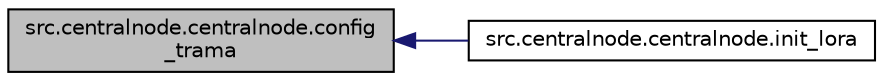 digraph "src.centralnode.centralnode.config_trama"
{
  edge [fontname="Helvetica",fontsize="10",labelfontname="Helvetica",labelfontsize="10"];
  node [fontname="Helvetica",fontsize="10",shape=record];
  rankdir="LR";
  Node6 [label="src.centralnode.centralnode.config\l_trama",height=0.2,width=0.4,color="black", fillcolor="grey75", style="filled", fontcolor="black"];
  Node6 -> Node7 [dir="back",color="midnightblue",fontsize="10",style="solid",fontname="Helvetica"];
  Node7 [label="src.centralnode.centralnode.init_lora",height=0.2,width=0.4,color="black", fillcolor="white", style="filled",URL="$classsrc_1_1centralnode_1_1centralnode.html#a6c6eb58dacc2666705c5f09ecd8216bc"];
}
